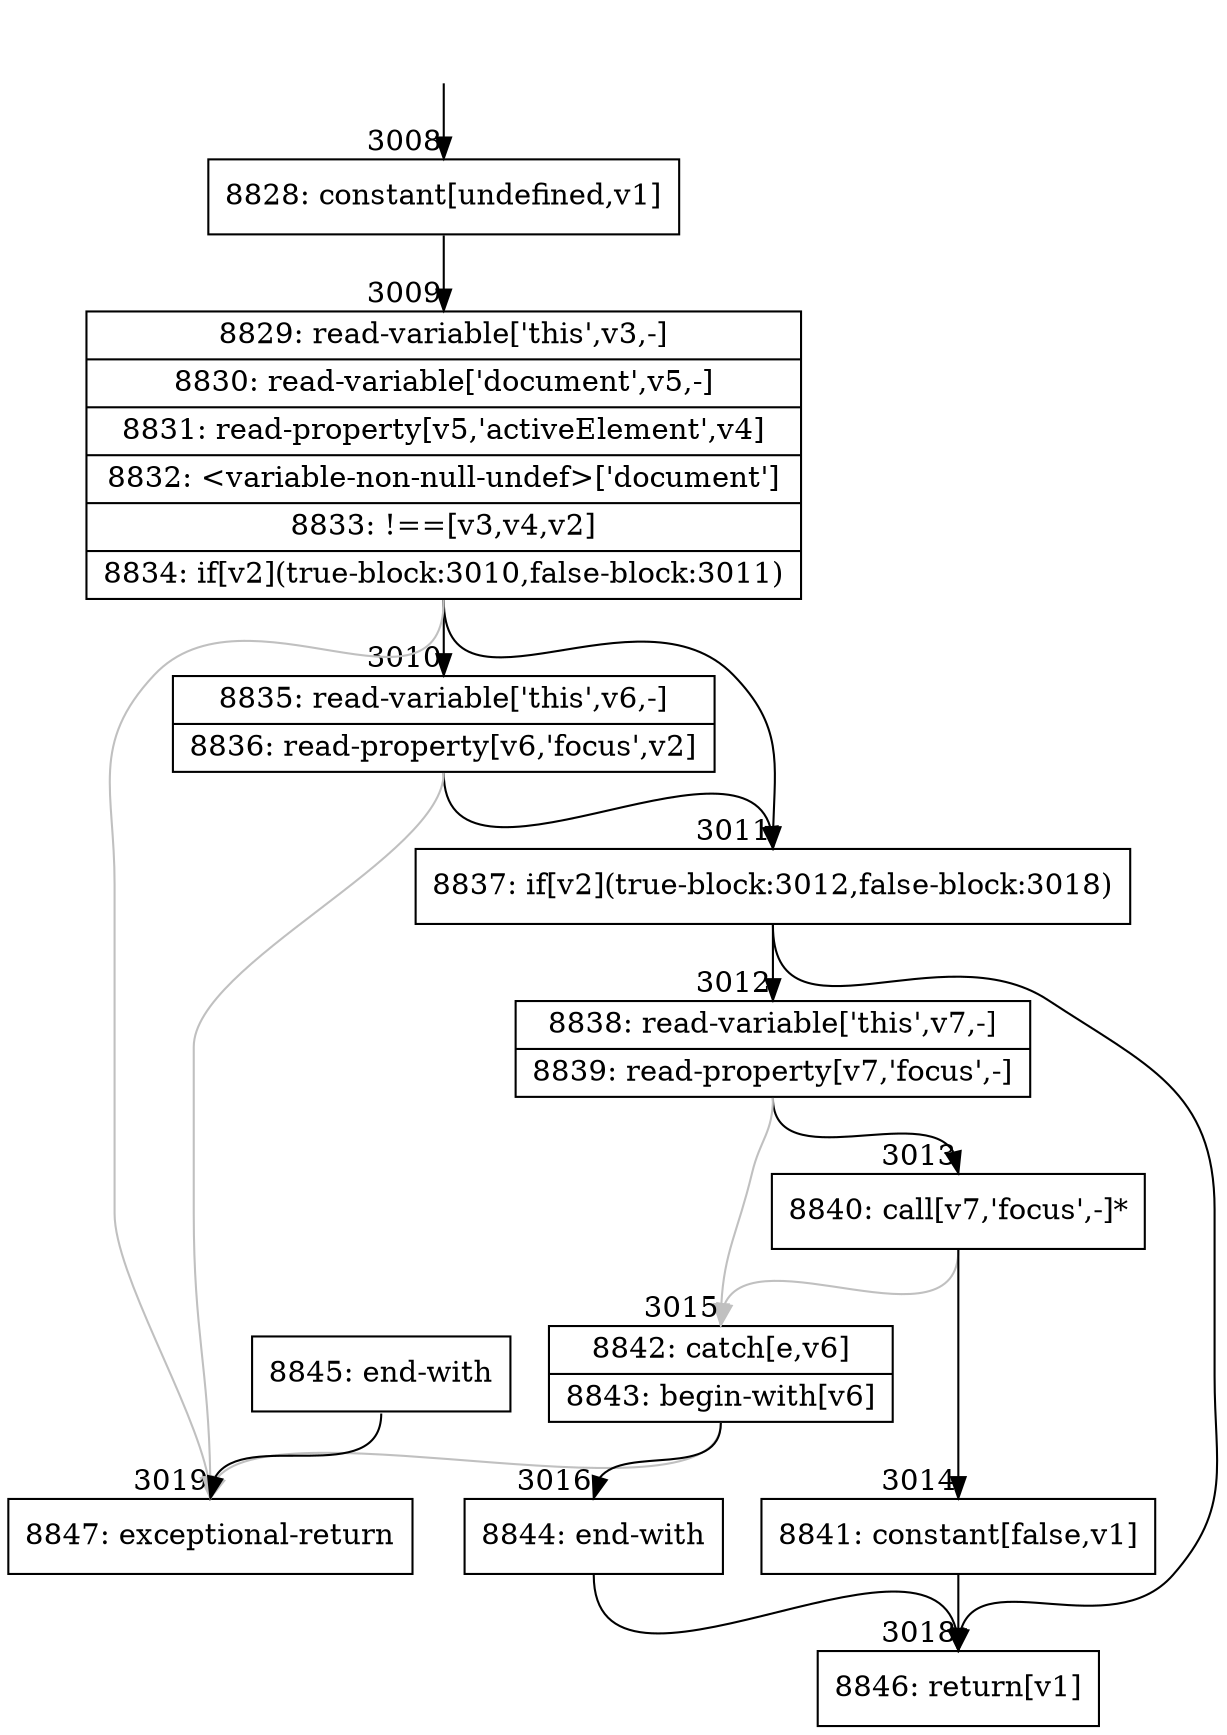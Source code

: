 digraph {
rankdir="TD"
BB_entry181[shape=none,label=""];
BB_entry181 -> BB3008 [tailport=s, headport=n, headlabel="    3008"]
BB3008 [shape=record label="{8828: constant[undefined,v1]}" ] 
BB3008 -> BB3009 [tailport=s, headport=n, headlabel="      3009"]
BB3009 [shape=record label="{8829: read-variable['this',v3,-]|8830: read-variable['document',v5,-]|8831: read-property[v5,'activeElement',v4]|8832: \<variable-non-null-undef\>['document']|8833: !==[v3,v4,v2]|8834: if[v2](true-block:3010,false-block:3011)}" ] 
BB3009 -> BB3011 [tailport=s, headport=n, headlabel="      3011"]
BB3009 -> BB3010 [tailport=s, headport=n, headlabel="      3010"]
BB3009 -> BB3019 [tailport=s, headport=n, color=gray, headlabel="      3019"]
BB3010 [shape=record label="{8835: read-variable['this',v6,-]|8836: read-property[v6,'focus',v2]}" ] 
BB3010 -> BB3011 [tailport=s, headport=n]
BB3010 -> BB3019 [tailport=s, headport=n, color=gray]
BB3011 [shape=record label="{8837: if[v2](true-block:3012,false-block:3018)}" ] 
BB3011 -> BB3012 [tailport=s, headport=n, headlabel="      3012"]
BB3011 -> BB3018 [tailport=s, headport=n, headlabel="      3018"]
BB3012 [shape=record label="{8838: read-variable['this',v7,-]|8839: read-property[v7,'focus',-]}" ] 
BB3012 -> BB3013 [tailport=s, headport=n, headlabel="      3013"]
BB3012 -> BB3015 [tailport=s, headport=n, color=gray, headlabel="      3015"]
BB3013 [shape=record label="{8840: call[v7,'focus',-]*}" ] 
BB3013 -> BB3014 [tailport=s, headport=n, headlabel="      3014"]
BB3013 -> BB3015 [tailport=s, headport=n, color=gray]
BB3014 [shape=record label="{8841: constant[false,v1]}" ] 
BB3014 -> BB3018 [tailport=s, headport=n]
BB3015 [shape=record label="{8842: catch[e,v6]|8843: begin-with[v6]}" ] 
BB3015 -> BB3016 [tailport=s, headport=n, headlabel="      3016"]
BB3015 -> BB3019 [tailport=s, headport=n, color=gray]
BB3016 [shape=record label="{8844: end-with}" ] 
BB3016 -> BB3018 [tailport=s, headport=n]
BB3017 [shape=record label="{8845: end-with}" ] 
BB3017 -> BB3019 [tailport=s, headport=n]
BB3018 [shape=record label="{8846: return[v1]}" ] 
BB3019 [shape=record label="{8847: exceptional-return}" ] 
}
